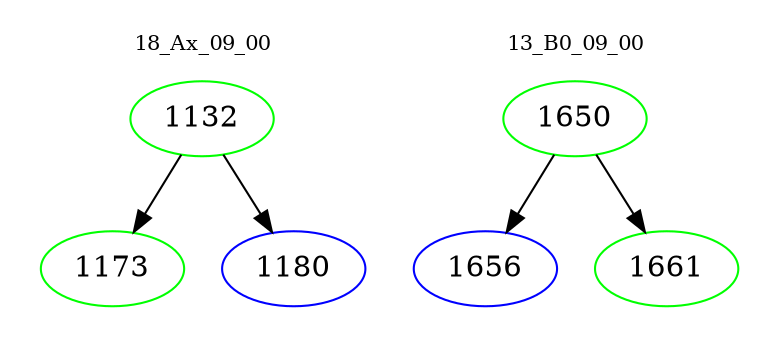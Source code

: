 digraph{
subgraph cluster_0 {
color = white
label = "18_Ax_09_00";
fontsize=10;
T0_1132 [label="1132", color="green"]
T0_1132 -> T0_1173 [color="black"]
T0_1173 [label="1173", color="green"]
T0_1132 -> T0_1180 [color="black"]
T0_1180 [label="1180", color="blue"]
}
subgraph cluster_1 {
color = white
label = "13_B0_09_00";
fontsize=10;
T1_1650 [label="1650", color="green"]
T1_1650 -> T1_1656 [color="black"]
T1_1656 [label="1656", color="blue"]
T1_1650 -> T1_1661 [color="black"]
T1_1661 [label="1661", color="green"]
}
}
